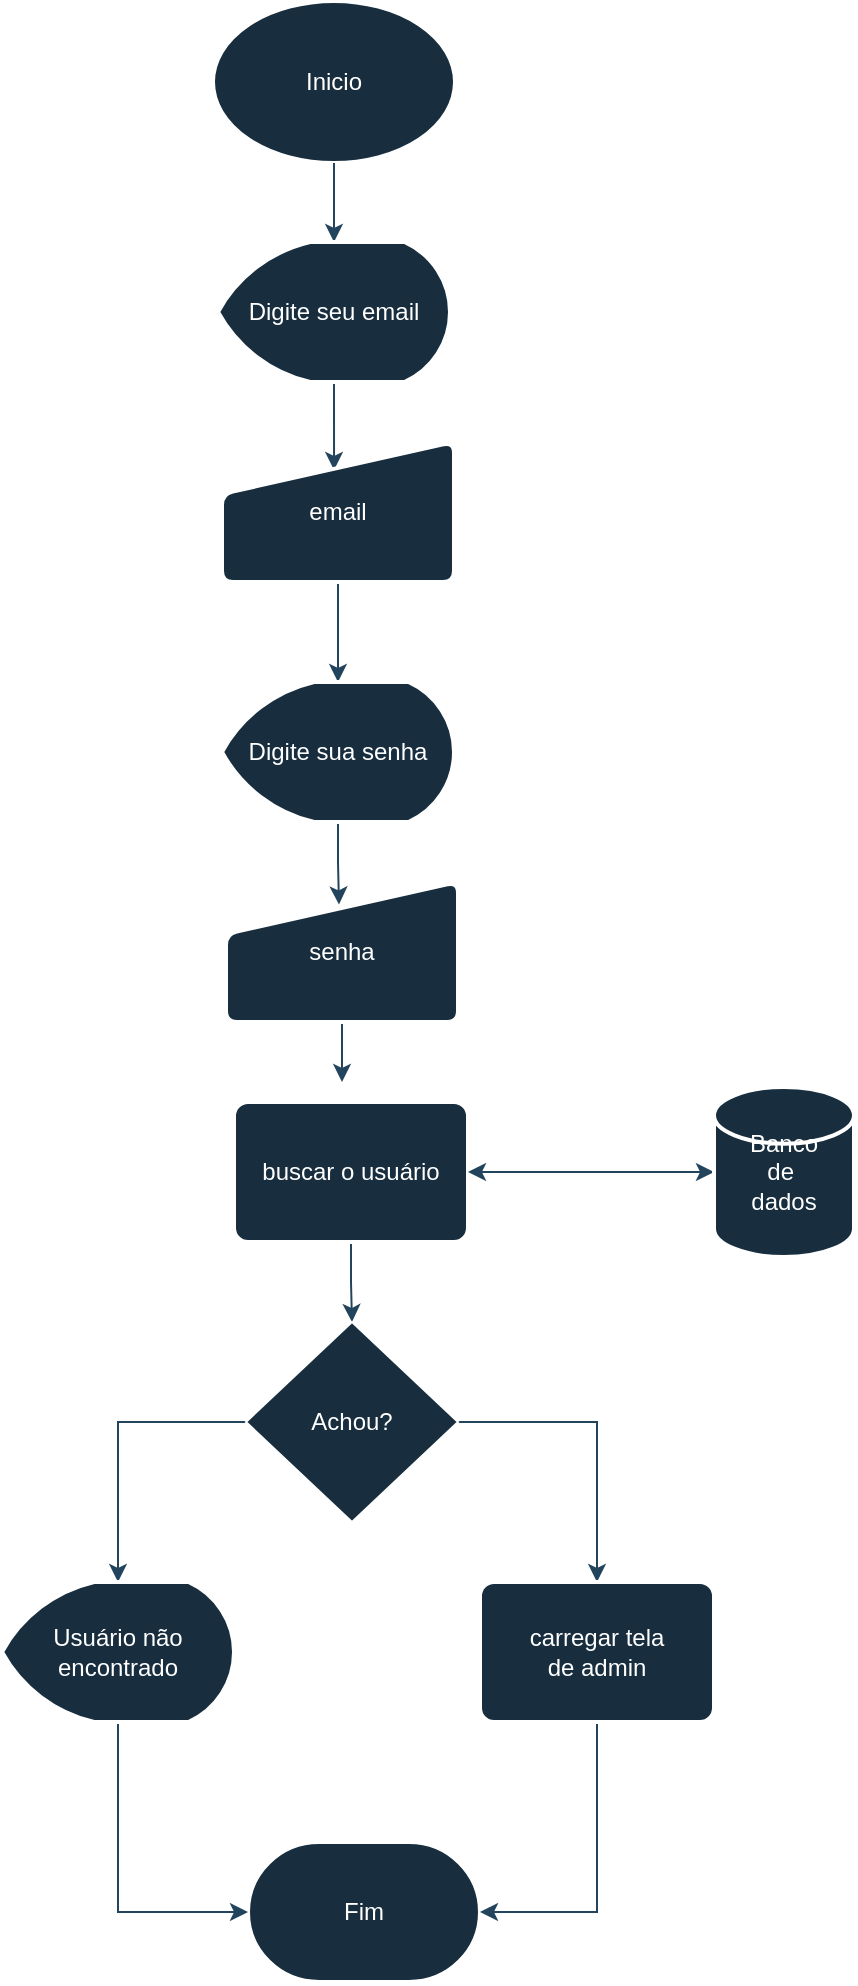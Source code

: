 <mxfile version="21.1.2" type="github">
  <diagram name="Página-1" id="XNRzsAeIM8oSN_OPEkbb">
    <mxGraphModel dx="1122" dy="725" grid="1" gridSize="10" guides="1" tooltips="1" connect="1" arrows="1" fold="1" page="1" pageScale="1" pageWidth="827" pageHeight="1169" math="0" shadow="0">
      <root>
        <mxCell id="0" />
        <mxCell id="1" parent="0" />
        <mxCell id="vs9Lxk-kmgWGQHqngDHr-4" style="edgeStyle=orthogonalEdgeStyle;rounded=0;orthogonalLoop=1;jettySize=auto;html=1;exitX=0.5;exitY=1;exitDx=0;exitDy=0;entryX=0.5;entryY=0;entryDx=0;entryDy=0;entryPerimeter=0;labelBackgroundColor=none;strokeColor=#23445D;fontColor=default;" edge="1" parent="1" source="vs9Lxk-kmgWGQHqngDHr-1" target="vs9Lxk-kmgWGQHqngDHr-3">
          <mxGeometry relative="1" as="geometry" />
        </mxCell>
        <mxCell id="vs9Lxk-kmgWGQHqngDHr-1" value="Inicio" style="ellipse;whiteSpace=wrap;html=1;labelBackgroundColor=none;fillColor=#182E3E;strokeColor=#FFFFFF;fontColor=#FFFFFF;" vertex="1" parent="1">
          <mxGeometry x="350" y="10" width="120" height="80" as="geometry" />
        </mxCell>
        <mxCell id="vs9Lxk-kmgWGQHqngDHr-2" value="Fim" style="strokeWidth=2;html=1;shape=mxgraph.flowchart.terminator;whiteSpace=wrap;labelBackgroundColor=none;fillColor=#182E3E;strokeColor=#FFFFFF;fontColor=#FFFFFF;" vertex="1" parent="1">
          <mxGeometry x="367" y="930" width="116" height="70" as="geometry" />
        </mxCell>
        <mxCell id="vs9Lxk-kmgWGQHqngDHr-7" style="edgeStyle=orthogonalEdgeStyle;rounded=0;orthogonalLoop=1;jettySize=auto;html=1;exitX=0.5;exitY=1;exitDx=0;exitDy=0;exitPerimeter=0;entryX=0.483;entryY=0.2;entryDx=0;entryDy=0;entryPerimeter=0;labelBackgroundColor=none;strokeColor=#23445D;fontColor=default;" edge="1" parent="1" source="vs9Lxk-kmgWGQHqngDHr-3" target="vs9Lxk-kmgWGQHqngDHr-5">
          <mxGeometry relative="1" as="geometry" />
        </mxCell>
        <mxCell id="vs9Lxk-kmgWGQHqngDHr-3" value="Digite seu email" style="strokeWidth=2;html=1;shape=mxgraph.flowchart.display;whiteSpace=wrap;labelBackgroundColor=none;fillColor=#182E3E;strokeColor=#FFFFFF;fontColor=#FFFFFF;" vertex="1" parent="1">
          <mxGeometry x="352" y="130" width="116" height="70" as="geometry" />
        </mxCell>
        <mxCell id="vs9Lxk-kmgWGQHqngDHr-10" style="edgeStyle=orthogonalEdgeStyle;rounded=0;orthogonalLoop=1;jettySize=auto;html=1;entryX=0.5;entryY=0;entryDx=0;entryDy=0;entryPerimeter=0;labelBackgroundColor=none;strokeColor=#23445D;fontColor=default;" edge="1" parent="1" source="vs9Lxk-kmgWGQHqngDHr-5" target="vs9Lxk-kmgWGQHqngDHr-9">
          <mxGeometry relative="1" as="geometry" />
        </mxCell>
        <mxCell id="vs9Lxk-kmgWGQHqngDHr-5" value="email" style="html=1;strokeWidth=2;shape=manualInput;whiteSpace=wrap;rounded=1;size=26;arcSize=11;labelBackgroundColor=none;fillColor=#182E3E;strokeColor=#FFFFFF;fontColor=#FFFFFF;" vertex="1" parent="1">
          <mxGeometry x="354" y="230" width="116" height="70" as="geometry" />
        </mxCell>
        <mxCell id="vs9Lxk-kmgWGQHqngDHr-13" style="edgeStyle=orthogonalEdgeStyle;rounded=0;orthogonalLoop=1;jettySize=auto;html=1;entryX=0.487;entryY=0.16;entryDx=0;entryDy=0;entryPerimeter=0;labelBackgroundColor=none;strokeColor=#23445D;fontColor=default;" edge="1" parent="1" source="vs9Lxk-kmgWGQHqngDHr-9" target="vs9Lxk-kmgWGQHqngDHr-11">
          <mxGeometry relative="1" as="geometry" />
        </mxCell>
        <mxCell id="vs9Lxk-kmgWGQHqngDHr-9" value="Digite sua senha" style="strokeWidth=2;html=1;shape=mxgraph.flowchart.display;whiteSpace=wrap;labelBackgroundColor=none;fillColor=#182E3E;strokeColor=#FFFFFF;fontColor=#FFFFFF;" vertex="1" parent="1">
          <mxGeometry x="354" y="350" width="116" height="70" as="geometry" />
        </mxCell>
        <mxCell id="vs9Lxk-kmgWGQHqngDHr-15" style="edgeStyle=orthogonalEdgeStyle;rounded=0;orthogonalLoop=1;jettySize=auto;html=1;labelBackgroundColor=none;strokeColor=#23445D;fontColor=default;" edge="1" parent="1" source="vs9Lxk-kmgWGQHqngDHr-11">
          <mxGeometry relative="1" as="geometry">
            <mxPoint x="414" y="550" as="targetPoint" />
          </mxGeometry>
        </mxCell>
        <mxCell id="vs9Lxk-kmgWGQHqngDHr-11" value="senha" style="html=1;strokeWidth=2;shape=manualInput;whiteSpace=wrap;rounded=1;size=26;arcSize=11;labelBackgroundColor=none;fillColor=#182E3E;strokeColor=#FFFFFF;fontColor=#FFFFFF;" vertex="1" parent="1">
          <mxGeometry x="356" y="450" width="116" height="70" as="geometry" />
        </mxCell>
        <mxCell id="vs9Lxk-kmgWGQHqngDHr-17" style="edgeStyle=orthogonalEdgeStyle;rounded=0;orthogonalLoop=1;jettySize=auto;html=1;entryX=0;entryY=0.5;entryDx=0;entryDy=0;entryPerimeter=0;labelBackgroundColor=none;strokeColor=#23445D;fontColor=default;" edge="1" parent="1" source="vs9Lxk-kmgWGQHqngDHr-14" target="vs9Lxk-kmgWGQHqngDHr-16">
          <mxGeometry relative="1" as="geometry" />
        </mxCell>
        <mxCell id="vs9Lxk-kmgWGQHqngDHr-20" style="edgeStyle=orthogonalEdgeStyle;rounded=0;orthogonalLoop=1;jettySize=auto;html=1;strokeColor=#23445D;" edge="1" parent="1" source="vs9Lxk-kmgWGQHqngDHr-14" target="vs9Lxk-kmgWGQHqngDHr-19">
          <mxGeometry relative="1" as="geometry" />
        </mxCell>
        <mxCell id="vs9Lxk-kmgWGQHqngDHr-14" value="buscar o usuário" style="rounded=1;whiteSpace=wrap;html=1;absoluteArcSize=1;arcSize=14;strokeWidth=2;labelBackgroundColor=none;fillColor=#182E3E;strokeColor=#FFFFFF;fontColor=#FFFFFF;" vertex="1" parent="1">
          <mxGeometry x="360" y="560" width="117" height="70" as="geometry" />
        </mxCell>
        <mxCell id="vs9Lxk-kmgWGQHqngDHr-18" style="edgeStyle=orthogonalEdgeStyle;rounded=0;orthogonalLoop=1;jettySize=auto;html=1;entryX=1;entryY=0.5;entryDx=0;entryDy=0;labelBackgroundColor=none;strokeColor=#23445D;fontColor=default;" edge="1" parent="1" source="vs9Lxk-kmgWGQHqngDHr-16" target="vs9Lxk-kmgWGQHqngDHr-14">
          <mxGeometry relative="1" as="geometry" />
        </mxCell>
        <mxCell id="vs9Lxk-kmgWGQHqngDHr-16" value="Banco&lt;br&gt;de&amp;nbsp;&lt;br&gt;dados" style="strokeWidth=2;html=1;shape=mxgraph.flowchart.database;whiteSpace=wrap;labelBackgroundColor=none;fillColor=#182E3E;strokeColor=#FFFFFF;fontColor=#FFFFFF;" vertex="1" parent="1">
          <mxGeometry x="600" y="552.5" width="70" height="85" as="geometry" />
        </mxCell>
        <mxCell id="vs9Lxk-kmgWGQHqngDHr-24" style="edgeStyle=orthogonalEdgeStyle;rounded=0;orthogonalLoop=1;jettySize=auto;html=1;strokeColor=#23445D;entryX=0.5;entryY=0;entryDx=0;entryDy=0;entryPerimeter=0;" edge="1" parent="1" source="vs9Lxk-kmgWGQHqngDHr-19" target="vs9Lxk-kmgWGQHqngDHr-21">
          <mxGeometry relative="1" as="geometry">
            <mxPoint x="310" y="790" as="targetPoint" />
          </mxGeometry>
        </mxCell>
        <mxCell id="vs9Lxk-kmgWGQHqngDHr-25" style="edgeStyle=orthogonalEdgeStyle;rounded=0;orthogonalLoop=1;jettySize=auto;html=1;strokeColor=#23445D;entryX=0.5;entryY=0;entryDx=0;entryDy=0;" edge="1" parent="1" source="vs9Lxk-kmgWGQHqngDHr-19" target="vs9Lxk-kmgWGQHqngDHr-22">
          <mxGeometry relative="1" as="geometry">
            <mxPoint x="540" y="780" as="targetPoint" />
          </mxGeometry>
        </mxCell>
        <mxCell id="vs9Lxk-kmgWGQHqngDHr-19" value="Achou?" style="rhombus;whiteSpace=wrap;html=1;strokeColor=#FFFFFF;fontColor=#FFFFFF;fillColor=#182E3E;" vertex="1" parent="1">
          <mxGeometry x="366" y="670" width="106" height="100" as="geometry" />
        </mxCell>
        <mxCell id="vs9Lxk-kmgWGQHqngDHr-27" style="edgeStyle=orthogonalEdgeStyle;rounded=0;orthogonalLoop=1;jettySize=auto;html=1;exitX=0.5;exitY=1;exitDx=0;exitDy=0;exitPerimeter=0;entryX=0;entryY=0.5;entryDx=0;entryDy=0;entryPerimeter=0;strokeColor=#23445D;" edge="1" parent="1" source="vs9Lxk-kmgWGQHqngDHr-21" target="vs9Lxk-kmgWGQHqngDHr-2">
          <mxGeometry relative="1" as="geometry" />
        </mxCell>
        <mxCell id="vs9Lxk-kmgWGQHqngDHr-21" value="Usuário não encontrado" style="strokeWidth=2;html=1;shape=mxgraph.flowchart.display;whiteSpace=wrap;labelBackgroundColor=none;fillColor=#182E3E;strokeColor=#FFFFFF;fontColor=#FFFFFF;" vertex="1" parent="1">
          <mxGeometry x="244" y="800" width="116" height="70" as="geometry" />
        </mxCell>
        <mxCell id="vs9Lxk-kmgWGQHqngDHr-28" style="edgeStyle=orthogonalEdgeStyle;rounded=0;orthogonalLoop=1;jettySize=auto;html=1;entryX=1;entryY=0.5;entryDx=0;entryDy=0;entryPerimeter=0;strokeColor=#23445D;" edge="1" parent="1" source="vs9Lxk-kmgWGQHqngDHr-22" target="vs9Lxk-kmgWGQHqngDHr-2">
          <mxGeometry relative="1" as="geometry" />
        </mxCell>
        <mxCell id="vs9Lxk-kmgWGQHqngDHr-22" value="carregar tela &lt;br&gt;de admin" style="rounded=1;whiteSpace=wrap;html=1;absoluteArcSize=1;arcSize=14;strokeWidth=2;labelBackgroundColor=none;fillColor=#182E3E;strokeColor=#FFFFFF;fontColor=#FFFFFF;" vertex="1" parent="1">
          <mxGeometry x="483" y="800" width="117" height="70" as="geometry" />
        </mxCell>
        <mxCell id="vs9Lxk-kmgWGQHqngDHr-29" value="Não" style="text;html=1;align=center;verticalAlign=middle;resizable=0;points=[];autosize=1;strokeColor=none;fillColor=none;fontColor=#FFFFFF;" vertex="1" parent="1">
          <mxGeometry x="300" y="700" width="50" height="30" as="geometry" />
        </mxCell>
        <mxCell id="vs9Lxk-kmgWGQHqngDHr-30" value="Sim" style="text;html=1;align=center;verticalAlign=middle;resizable=0;points=[];autosize=1;strokeColor=none;fillColor=none;fontColor=#FFFFFF;" vertex="1" parent="1">
          <mxGeometry x="500" y="700" width="40" height="30" as="geometry" />
        </mxCell>
      </root>
    </mxGraphModel>
  </diagram>
</mxfile>
